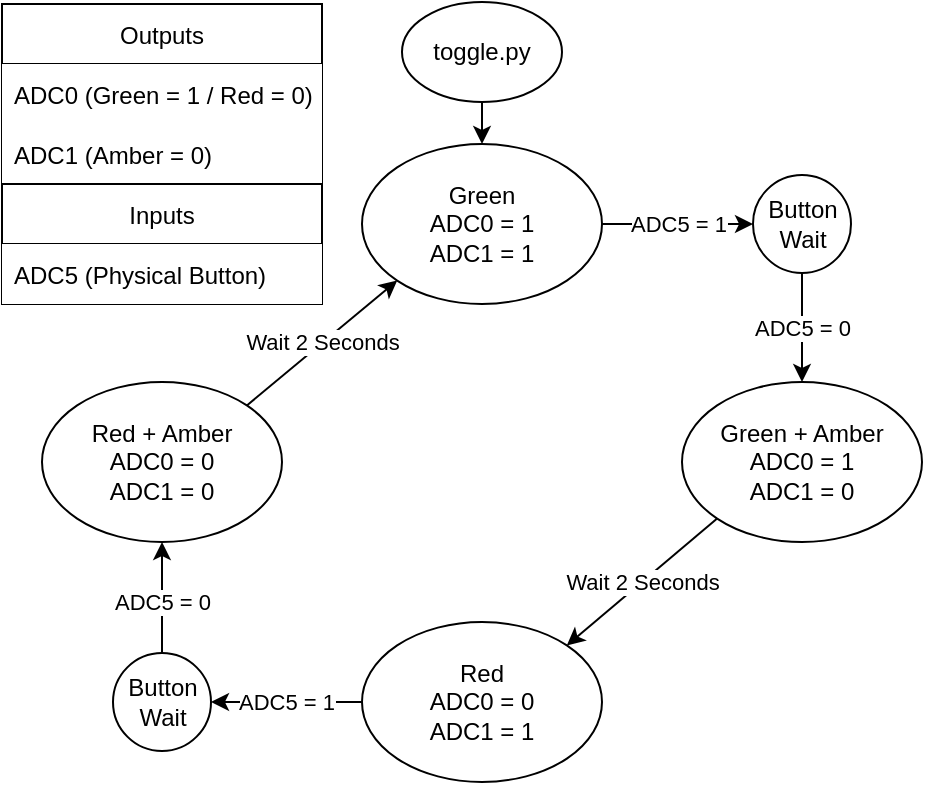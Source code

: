 <mxfile version="16.4.7" type="github"><diagram id="SN6jQDLqS7qa1DX83J_1" name="Page-1"><mxGraphModel dx="1422" dy="744" grid="1" gridSize="10" guides="1" tooltips="1" connect="1" arrows="1" fold="1" page="1" pageScale="1" pageWidth="827" pageHeight="1169" math="0" shadow="0"><root><mxCell id="0"/><mxCell id="1" parent="0"/><mxCell id="B7cS9mjtroxRmOBe4EOG-1" value="&lt;div&gt;Green&lt;br&gt;&lt;/div&gt;&lt;div&gt;ADC0 = 1&lt;/div&gt;&lt;div&gt;ADC1 = 1&lt;br&gt;&lt;/div&gt;" style="ellipse;whiteSpace=wrap;html=1;" parent="1" vertex="1"><mxGeometry x="360" y="161" width="120" height="80" as="geometry"/></mxCell><mxCell id="B7cS9mjtroxRmOBe4EOG-2" value="&lt;div&gt;Green + Amber&lt;/div&gt;&lt;div&gt;ADC0 = 1&lt;br&gt;&lt;/div&gt;&lt;div&gt;ADC1 = 0&lt;br&gt;&lt;/div&gt;" style="ellipse;whiteSpace=wrap;html=1;" parent="1" vertex="1"><mxGeometry x="520" y="280" width="120" height="80" as="geometry"/></mxCell><mxCell id="B7cS9mjtroxRmOBe4EOG-3" value="&lt;div&gt;Red&lt;/div&gt;&lt;div&gt;ADC0 = 0&lt;/div&gt;&lt;div&gt;ADC1 = 1&lt;br&gt;&lt;/div&gt;" style="ellipse;whiteSpace=wrap;html=1;" parent="1" vertex="1"><mxGeometry x="360" y="400" width="120" height="80" as="geometry"/></mxCell><mxCell id="B7cS9mjtroxRmOBe4EOG-4" value="&lt;div&gt;Red + Amber&lt;/div&gt;&lt;div&gt;ADC0 = 0&lt;/div&gt;&lt;div&gt;ADC1 = 0&lt;br&gt;&lt;/div&gt;" style="ellipse;whiteSpace=wrap;html=1;" parent="1" vertex="1"><mxGeometry x="200" y="280" width="120" height="80" as="geometry"/></mxCell><mxCell id="B7cS9mjtroxRmOBe4EOG-6" value="Button Wait" style="ellipse;whiteSpace=wrap;html=1;aspect=fixed;" parent="1" vertex="1"><mxGeometry x="555.5" y="176.5" width="49" height="49" as="geometry"/></mxCell><mxCell id="B7cS9mjtroxRmOBe4EOG-9" value="ADC5 = 1" style="endArrow=classic;html=1;rounded=0;entryX=0;entryY=0.5;entryDx=0;entryDy=0;exitX=1;exitY=0.5;exitDx=0;exitDy=0;" parent="1" source="B7cS9mjtroxRmOBe4EOG-1" target="B7cS9mjtroxRmOBe4EOG-6" edge="1"><mxGeometry width="50" height="50" relative="1" as="geometry"><mxPoint x="390" y="470" as="sourcePoint"/><mxPoint x="440" y="420" as="targetPoint"/></mxGeometry></mxCell><mxCell id="B7cS9mjtroxRmOBe4EOG-10" value="ADC5 = 0" style="endArrow=classic;html=1;rounded=0;entryX=0.5;entryY=0;entryDx=0;entryDy=0;exitX=0.5;exitY=1;exitDx=0;exitDy=0;" parent="1" source="B7cS9mjtroxRmOBe4EOG-6" target="B7cS9mjtroxRmOBe4EOG-2" edge="1"><mxGeometry width="50" height="50" relative="1" as="geometry"><mxPoint x="390" y="470" as="sourcePoint"/><mxPoint x="440" y="420" as="targetPoint"/></mxGeometry></mxCell><mxCell id="B7cS9mjtroxRmOBe4EOG-11" value="Wait 2 Seconds" style="endArrow=classic;html=1;rounded=0;entryX=1;entryY=0;entryDx=0;entryDy=0;exitX=0;exitY=1;exitDx=0;exitDy=0;" parent="1" source="B7cS9mjtroxRmOBe4EOG-2" target="B7cS9mjtroxRmOBe4EOG-3" edge="1"><mxGeometry width="50" height="50" relative="1" as="geometry"><mxPoint x="390" y="470" as="sourcePoint"/><mxPoint x="440" y="420" as="targetPoint"/></mxGeometry></mxCell><mxCell id="B7cS9mjtroxRmOBe4EOG-13" value="Wait 2 Seconds" style="endArrow=classic;html=1;rounded=0;entryX=0;entryY=1;entryDx=0;entryDy=0;exitX=1;exitY=0;exitDx=0;exitDy=0;" parent="1" source="B7cS9mjtroxRmOBe4EOG-4" target="B7cS9mjtroxRmOBe4EOG-1" edge="1"><mxGeometry width="50" height="50" relative="1" as="geometry"><mxPoint x="390" y="470" as="sourcePoint"/><mxPoint x="440" y="420" as="targetPoint"/></mxGeometry></mxCell><mxCell id="B7cS9mjtroxRmOBe4EOG-15" value="toggle.py" style="ellipse;whiteSpace=wrap;html=1;" parent="1" vertex="1"><mxGeometry x="380" y="90" width="80" height="50" as="geometry"/></mxCell><mxCell id="B7cS9mjtroxRmOBe4EOG-16" value="" style="endArrow=classic;html=1;rounded=0;entryX=0.5;entryY=0;entryDx=0;entryDy=0;exitX=0.5;exitY=1;exitDx=0;exitDy=0;" parent="1" source="B7cS9mjtroxRmOBe4EOG-15" target="B7cS9mjtroxRmOBe4EOG-1" edge="1"><mxGeometry width="50" height="50" relative="1" as="geometry"><mxPoint x="420" y="190" as="sourcePoint"/><mxPoint x="440" y="420" as="targetPoint"/></mxGeometry></mxCell><mxCell id="B7cS9mjtroxRmOBe4EOG-17" value="Outputs" style="swimlane;fontStyle=0;childLayout=stackLayout;horizontal=1;startSize=30;horizontalStack=0;resizeParent=1;resizeParentMax=0;resizeLast=0;collapsible=1;marginBottom=0;labelBackgroundColor=default;" parent="1" vertex="1"><mxGeometry x="180" y="91" width="160" height="90" as="geometry"/></mxCell><mxCell id="B7cS9mjtroxRmOBe4EOG-18" value="ADC0 (Green = 1 / Red = 0)" style="text;strokeColor=none;fillColor=default;align=left;verticalAlign=middle;spacingLeft=4;spacingRight=4;overflow=hidden;points=[[0,0.5],[1,0.5]];portConstraint=eastwest;rotatable=0;" parent="B7cS9mjtroxRmOBe4EOG-17" vertex="1"><mxGeometry y="30" width="160" height="30" as="geometry"/></mxCell><mxCell id="B7cS9mjtroxRmOBe4EOG-19" value="ADC1 (Amber = 0)" style="text;strokeColor=none;fillColor=default;align=left;verticalAlign=middle;spacingLeft=4;spacingRight=4;overflow=hidden;points=[[0,0.5],[1,0.5]];portConstraint=eastwest;rotatable=0;labelBackgroundColor=#FFFFFF;" parent="B7cS9mjtroxRmOBe4EOG-17" vertex="1"><mxGeometry y="60" width="160" height="30" as="geometry"/></mxCell><mxCell id="B7cS9mjtroxRmOBe4EOG-21" value="Inputs" style="swimlane;fontStyle=0;childLayout=stackLayout;horizontal=1;startSize=30;horizontalStack=0;resizeParent=1;resizeParentMax=0;resizeLast=0;collapsible=1;marginBottom=0;" parent="1" vertex="1"><mxGeometry x="180" y="181" width="160" height="60" as="geometry"/></mxCell><mxCell id="B7cS9mjtroxRmOBe4EOG-22" value="ADC5 (Physical Button)" style="text;strokeColor=none;fillColor=default;align=left;verticalAlign=middle;spacingLeft=4;spacingRight=4;overflow=hidden;points=[[0,0.5],[1,0.5]];portConstraint=eastwest;rotatable=0;" parent="B7cS9mjtroxRmOBe4EOG-21" vertex="1"><mxGeometry y="30" width="160" height="30" as="geometry"/></mxCell><mxCell id="lhhlsuhcTEs_QpFhZgxp-1" value="Button Wait" style="ellipse;whiteSpace=wrap;html=1;aspect=fixed;" parent="1" vertex="1"><mxGeometry x="235.5" y="415.5" width="49" height="49" as="geometry"/></mxCell><mxCell id="lhhlsuhcTEs_QpFhZgxp-2" value="ADC5 = 0" style="endArrow=classic;html=1;rounded=0;entryX=0.5;entryY=1;entryDx=0;entryDy=0;exitX=0.5;exitY=0;exitDx=0;exitDy=0;" parent="1" source="lhhlsuhcTEs_QpFhZgxp-1" target="B7cS9mjtroxRmOBe4EOG-4" edge="1"><mxGeometry x="-0.081" width="50" height="50" relative="1" as="geometry"><mxPoint x="230" y="490" as="sourcePoint"/><mxPoint x="120" y="653.5" as="targetPoint"/><mxPoint as="offset"/></mxGeometry></mxCell><mxCell id="lhhlsuhcTEs_QpFhZgxp-3" value="ADC5 = 1" style="endArrow=classic;html=1;rounded=0;entryX=1;entryY=0.5;entryDx=0;entryDy=0;exitX=0;exitY=0.5;exitDx=0;exitDy=0;" parent="1" source="B7cS9mjtroxRmOBe4EOG-3" target="lhhlsuhcTEs_QpFhZgxp-1" edge="1"><mxGeometry width="50" height="50" relative="1" as="geometry"><mxPoint x="70" y="703.5" as="sourcePoint"/><mxPoint x="260" y="513.5" as="targetPoint"/></mxGeometry></mxCell></root></mxGraphModel></diagram></mxfile>